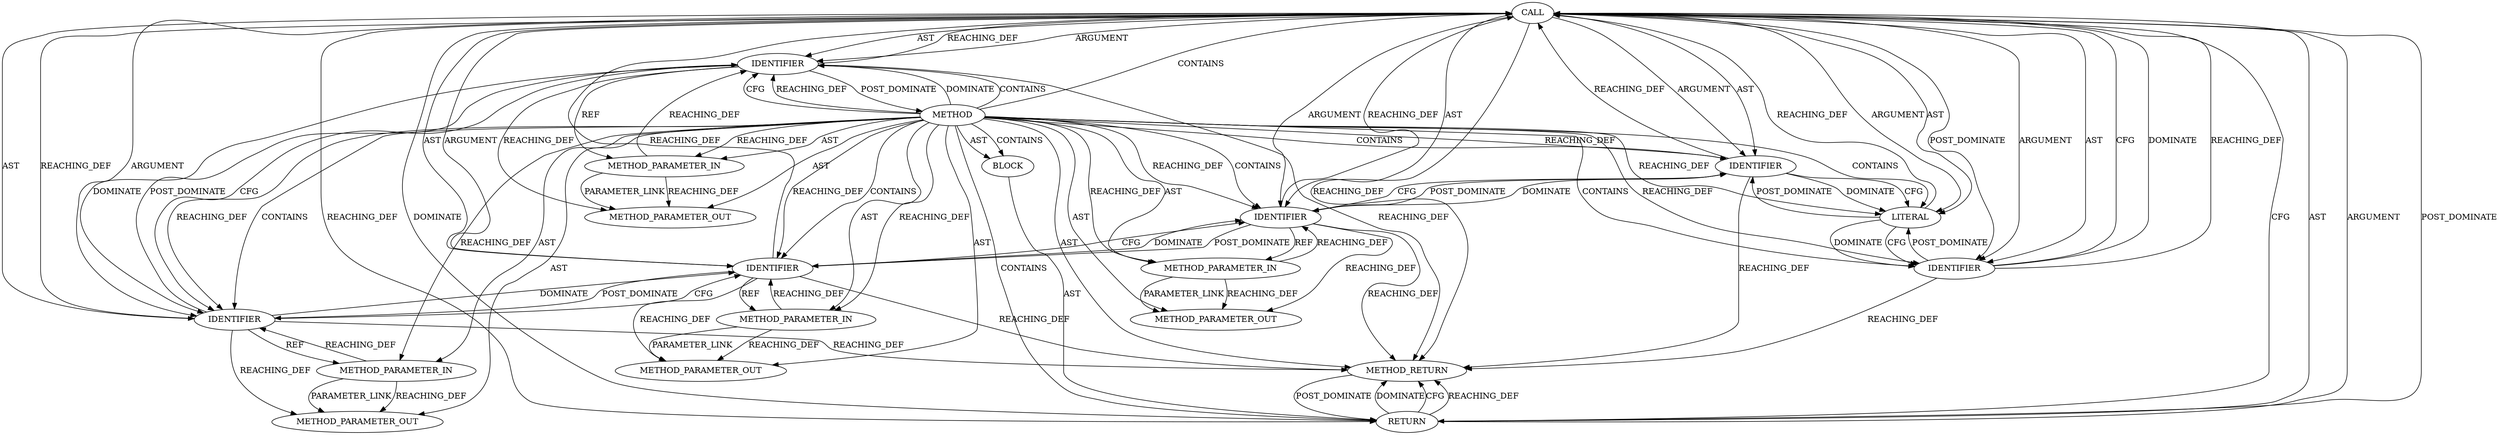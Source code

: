 digraph {
  3997 [label=CALL ORDER=1 ARGUMENT_INDEX=-1 CODE="__prepare_control(con, tag, base, ctrl_len, NULL, 0, false)" COLUMN_NUMBER=9 METHOD_FULL_NAME="__prepare_control" LINE_NUMBER=1253 TYPE_FULL_NAME="<empty>" DISPATCH_TYPE="STATIC_DISPATCH" SIGNATURE="" NAME="__prepare_control"]
  3998 [label=IDENTIFIER ORDER=1 ARGUMENT_INDEX=1 CODE="con" COLUMN_NUMBER=27 LINE_NUMBER=1253 TYPE_FULL_NAME="ceph_connection*" NAME="con"]
  3990 [label=METHOD COLUMN_NUMBER=1 LINE_NUMBER=1250 COLUMN_NUMBER_END=1 IS_EXTERNAL=false SIGNATURE="int prepare_control (ceph_connection*,int,void*,int)" NAME="prepare_control" AST_PARENT_TYPE="TYPE_DECL" AST_PARENT_FULL_NAME="file_code_old-a282a2f-decode_preamble-523.c:<global>" ORDER=62 CODE="static int prepare_control(struct ceph_connection *con, int tag,
			   void *base, int ctrl_len)
{
	return __prepare_control(con, tag, base, ctrl_len, NULL, 0, false);
}" FULL_NAME="prepare_control" LINE_NUMBER_END=1254 FILENAME="file_code_old-a282a2f-decode_preamble-523.c"]
  3999 [label=IDENTIFIER ORDER=2 ARGUMENT_INDEX=2 CODE="tag" COLUMN_NUMBER=32 LINE_NUMBER=1253 TYPE_FULL_NAME="int" NAME="tag"]
  13128 [label=METHOD_PARAMETER_OUT ORDER=2 CODE="int tag" IS_VARIADIC=false COLUMN_NUMBER=57 LINE_NUMBER=1250 TYPE_FULL_NAME="int" EVALUATION_STRATEGY="BY_VALUE" INDEX=2 NAME="tag"]
  13129 [label=METHOD_PARAMETER_OUT ORDER=3 CODE="void *base" IS_VARIADIC=false COLUMN_NUMBER=7 LINE_NUMBER=1251 TYPE_FULL_NAME="void*" EVALUATION_STRATEGY="BY_VALUE" INDEX=3 NAME="base"]
  3994 [label=METHOD_PARAMETER_IN ORDER=4 CODE="int ctrl_len" IS_VARIADIC=false COLUMN_NUMBER=19 LINE_NUMBER=1251 TYPE_FULL_NAME="int" EVALUATION_STRATEGY="BY_VALUE" INDEX=4 NAME="ctrl_len"]
  3996 [label=RETURN ORDER=1 ARGUMENT_INDEX=-1 CODE="return __prepare_control(con, tag, base, ctrl_len, NULL, 0, false);" COLUMN_NUMBER=2 LINE_NUMBER=1253]
  4004 [label=IDENTIFIER ORDER=7 ARGUMENT_INDEX=7 CODE="false" COLUMN_NUMBER=62 LINE_NUMBER=1253 TYPE_FULL_NAME="ANY" NAME="false"]
  13127 [label=METHOD_PARAMETER_OUT ORDER=1 CODE="struct ceph_connection *con" IS_VARIADIC=false COLUMN_NUMBER=28 LINE_NUMBER=1250 TYPE_FULL_NAME="ceph_connection*" EVALUATION_STRATEGY="BY_VALUE" INDEX=1 NAME="con"]
  3993 [label=METHOD_PARAMETER_IN ORDER=3 CODE="void *base" IS_VARIADIC=false COLUMN_NUMBER=7 LINE_NUMBER=1251 TYPE_FULL_NAME="void*" EVALUATION_STRATEGY="BY_VALUE" INDEX=3 NAME="base"]
  3995 [label=BLOCK ORDER=5 ARGUMENT_INDEX=-1 CODE="{
	return __prepare_control(con, tag, base, ctrl_len, NULL, 0, false);
}" COLUMN_NUMBER=1 LINE_NUMBER=1252 TYPE_FULL_NAME="void"]
  4003 [label=LITERAL ORDER=6 ARGUMENT_INDEX=6 CODE="0" COLUMN_NUMBER=59 LINE_NUMBER=1253 TYPE_FULL_NAME="int"]
  4001 [label=IDENTIFIER ORDER=4 ARGUMENT_INDEX=4 CODE="ctrl_len" COLUMN_NUMBER=43 LINE_NUMBER=1253 TYPE_FULL_NAME="int" NAME="ctrl_len"]
  4000 [label=IDENTIFIER ORDER=3 ARGUMENT_INDEX=3 CODE="base" COLUMN_NUMBER=37 LINE_NUMBER=1253 TYPE_FULL_NAME="void*" NAME="base"]
  13130 [label=METHOD_PARAMETER_OUT ORDER=4 CODE="int ctrl_len" IS_VARIADIC=false COLUMN_NUMBER=19 LINE_NUMBER=1251 TYPE_FULL_NAME="int" EVALUATION_STRATEGY="BY_VALUE" INDEX=4 NAME="ctrl_len"]
  3992 [label=METHOD_PARAMETER_IN ORDER=2 CODE="int tag" IS_VARIADIC=false COLUMN_NUMBER=57 LINE_NUMBER=1250 TYPE_FULL_NAME="int" EVALUATION_STRATEGY="BY_VALUE" INDEX=2 NAME="tag"]
  4005 [label=METHOD_RETURN ORDER=6 CODE="RET" COLUMN_NUMBER=1 LINE_NUMBER=1250 TYPE_FULL_NAME="int" EVALUATION_STRATEGY="BY_VALUE"]
  3991 [label=METHOD_PARAMETER_IN ORDER=1 CODE="struct ceph_connection *con" IS_VARIADIC=false COLUMN_NUMBER=28 LINE_NUMBER=1250 TYPE_FULL_NAME="ceph_connection*" EVALUATION_STRATEGY="BY_VALUE" INDEX=1 NAME="con"]
  4002 [label=IDENTIFIER ORDER=5 ARGUMENT_INDEX=5 CODE="NULL" COLUMN_NUMBER=53 LINE_NUMBER=1253 TYPE_FULL_NAME="ANY" NAME="NULL"]
  4000 -> 13129 [label=REACHING_DEF VARIABLE="base"]
  3991 -> 13127 [label=REACHING_DEF VARIABLE="con"]
  4000 -> 3993 [label=REF ]
  3992 -> 3999 [label=REACHING_DEF VARIABLE="tag"]
  3990 -> 3999 [label=CONTAINS ]
  3990 -> 3998 [label=DOMINATE ]
  3990 -> 4004 [label=REACHING_DEF VARIABLE=""]
  4000 -> 4001 [label=CFG ]
  3999 -> 3992 [label=REF ]
  3991 -> 13127 [label=PARAMETER_LINK ]
  3990 -> 4005 [label=AST ]
  4000 -> 4001 [label=DOMINATE ]
  3990 -> 3993 [label=AST ]
  4002 -> 4003 [label=CFG ]
  3997 -> 4002 [label=ARGUMENT ]
  3997 -> 3996 [label=REACHING_DEF VARIABLE="__prepare_control(con, tag, base, ctrl_len, NULL, 0, false)"]
  3990 -> 13129 [label=AST ]
  3994 -> 13130 [label=REACHING_DEF VARIABLE="ctrl_len"]
  3990 -> 4003 [label=CONTAINS ]
  3992 -> 13128 [label=PARAMETER_LINK ]
  3998 -> 4005 [label=REACHING_DEF VARIABLE="con"]
  3997 -> 3998 [label=ARGUMENT ]
  3990 -> 3991 [label=REACHING_DEF VARIABLE=""]
  4004 -> 4003 [label=POST_DOMINATE ]
  3997 -> 3998 [label=AST ]
  3990 -> 4002 [label=REACHING_DEF VARIABLE=""]
  3998 -> 13127 [label=REACHING_DEF VARIABLE="con"]
  3997 -> 4000 [label=ARGUMENT ]
  3996 -> 3997 [label=AST ]
  4002 -> 4003 [label=DOMINATE ]
  4001 -> 13130 [label=REACHING_DEF VARIABLE="ctrl_len"]
  3999 -> 4005 [label=REACHING_DEF VARIABLE="tag"]
  3990 -> 3993 [label=REACHING_DEF VARIABLE=""]
  3990 -> 4002 [label=CONTAINS ]
  4001 -> 3994 [label=REF ]
  4001 -> 4000 [label=POST_DOMINATE ]
  4002 -> 4005 [label=REACHING_DEF VARIABLE="NULL"]
  3999 -> 3997 [label=REACHING_DEF VARIABLE="tag"]
  3998 -> 3999 [label=CFG ]
  4004 -> 3997 [label=CFG ]
  4004 -> 3997 [label=DOMINATE ]
  3999 -> 3998 [label=POST_DOMINATE ]
  4003 -> 4002 [label=POST_DOMINATE ]
  3990 -> 3995 [label=CONTAINS ]
  3990 -> 13127 [label=AST ]
  3996 -> 4005 [label=DOMINATE ]
  3990 -> 3998 [label=CONTAINS ]
  3990 -> 4000 [label=REACHING_DEF VARIABLE=""]
  3990 -> 13128 [label=AST ]
  3990 -> 3994 [label=AST ]
  3997 -> 4004 [label=POST_DOMINATE ]
  3994 -> 4001 [label=REACHING_DEF VARIABLE="ctrl_len"]
  3997 -> 3996 [label=DOMINATE ]
  3997 -> 4004 [label=ARGUMENT ]
  3997 -> 4001 [label=AST ]
  3998 -> 3999 [label=DOMINATE ]
  3997 -> 4000 [label=AST ]
  3990 -> 3991 [label=AST ]
  3998 -> 3997 [label=REACHING_DEF VARIABLE="con"]
  4001 -> 4005 [label=REACHING_DEF VARIABLE="ctrl_len"]
  3990 -> 3999 [label=REACHING_DEF VARIABLE=""]
  3998 -> 3991 [label=REF ]
  3993 -> 4000 [label=REACHING_DEF VARIABLE="base"]
  4000 -> 4005 [label=REACHING_DEF VARIABLE="base"]
  4004 -> 3997 [label=REACHING_DEF VARIABLE="false"]
  4000 -> 3997 [label=REACHING_DEF VARIABLE="base"]
  4001 -> 3997 [label=REACHING_DEF VARIABLE="ctrl_len"]
  3998 -> 3990 [label=POST_DOMINATE ]
  3990 -> 4003 [label=REACHING_DEF VARIABLE=""]
  4001 -> 4002 [label=DOMINATE ]
  3990 -> 3998 [label=CFG ]
  4004 -> 4005 [label=REACHING_DEF VARIABLE="false"]
  3990 -> 3996 [label=CONTAINS ]
  3997 -> 4002 [label=AST ]
  4003 -> 4004 [label=CFG ]
  3997 -> 3996 [label=CFG ]
  3997 -> 4001 [label=ARGUMENT ]
  3994 -> 13130 [label=PARAMETER_LINK ]
  3996 -> 3997 [label=ARGUMENT ]
  3990 -> 4001 [label=REACHING_DEF VARIABLE=""]
  3993 -> 13129 [label=REACHING_DEF VARIABLE="base"]
  3993 -> 13129 [label=PARAMETER_LINK ]
  3997 -> 4003 [label=ARGUMENT ]
  3990 -> 3995 [label=AST ]
  3991 -> 3998 [label=REACHING_DEF VARIABLE="con"]
  3996 -> 3997 [label=POST_DOMINATE ]
  3997 -> 3999 [label=ARGUMENT ]
  3995 -> 3996 [label=AST ]
  4003 -> 4004 [label=DOMINATE ]
  3990 -> 4001 [label=CONTAINS ]
  3997 -> 4004 [label=AST ]
  3990 -> 3994 [label=REACHING_DEF VARIABLE=""]
  3990 -> 4000 [label=CONTAINS ]
  3997 -> 4003 [label=AST ]
  3990 -> 4004 [label=CONTAINS ]
  4002 -> 4001 [label=POST_DOMINATE ]
  3992 -> 13128 [label=REACHING_DEF VARIABLE="tag"]
  3990 -> 13130 [label=AST ]
  3990 -> 3997 [label=CONTAINS ]
  4003 -> 3997 [label=REACHING_DEF VARIABLE="0"]
  3999 -> 4000 [label=CFG ]
  4002 -> 3997 [label=REACHING_DEF VARIABLE="NULL"]
  3990 -> 3998 [label=REACHING_DEF VARIABLE=""]
  3996 -> 4005 [label=CFG ]
  3999 -> 13128 [label=REACHING_DEF VARIABLE="tag"]
  4005 -> 3996 [label=POST_DOMINATE ]
  3996 -> 4005 [label=REACHING_DEF VARIABLE="<RET>"]
  4001 -> 4002 [label=CFG ]
  3990 -> 3992 [label=AST ]
  3990 -> 3992 [label=REACHING_DEF VARIABLE=""]
  4000 -> 3999 [label=POST_DOMINATE ]
  3997 -> 4005 [label=REACHING_DEF VARIABLE="__prepare_control(con, tag, base, ctrl_len, NULL, 0, false)"]
  3999 -> 4000 [label=DOMINATE ]
  3997 -> 3999 [label=AST ]
}
